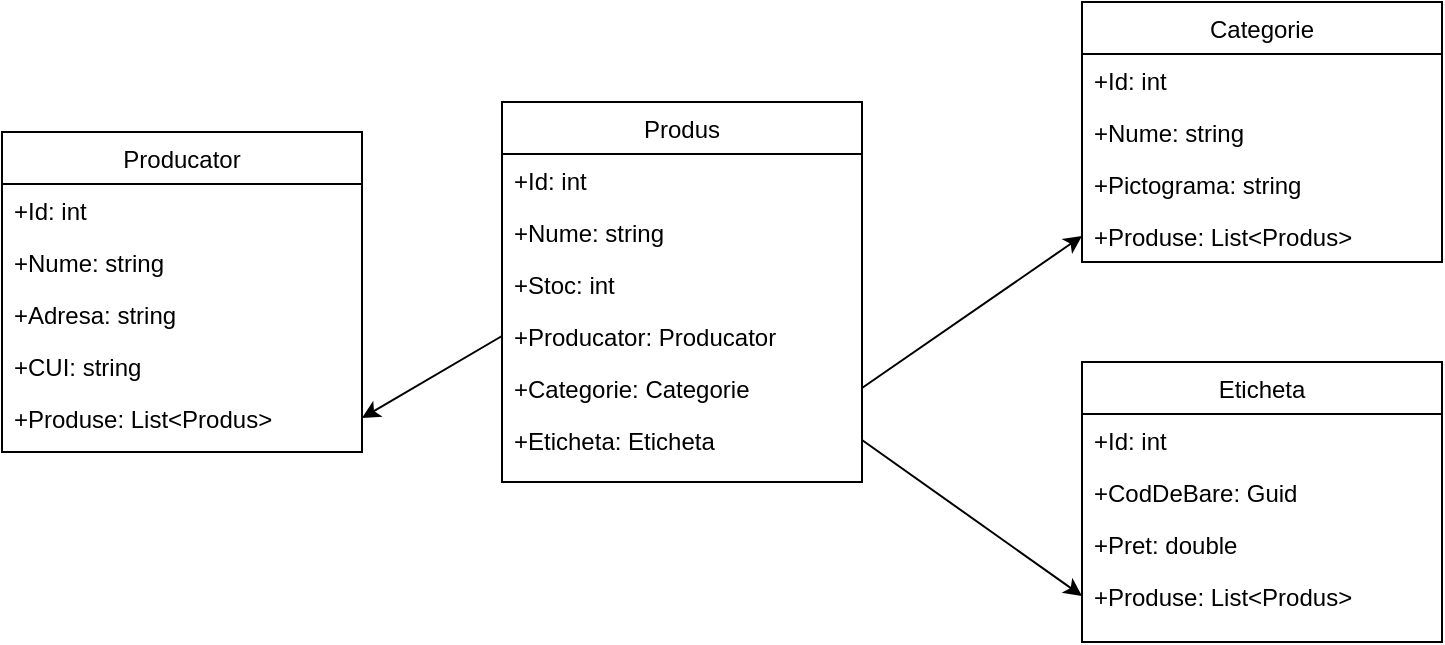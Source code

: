 <mxfile version="21.0.8" type="device"><diagram id="C5RBs43oDa-KdzZeNtuy" name="Page-1"><mxGraphModel dx="1430" dy="549" grid="1" gridSize="10" guides="1" tooltips="1" connect="1" arrows="1" fold="1" page="1" pageScale="1" pageWidth="827" pageHeight="1169" math="0" shadow="0"><root><mxCell id="WIyWlLk6GJQsqaUBKTNV-0"/><mxCell id="WIyWlLk6GJQsqaUBKTNV-1" parent="WIyWlLk6GJQsqaUBKTNV-0"/><mxCell id="zkfFHV4jXpPFQw0GAbJ--17" value="Produs&#10;" style="swimlane;fontStyle=0;align=center;verticalAlign=top;childLayout=stackLayout;horizontal=1;startSize=26;horizontalStack=0;resizeParent=1;resizeLast=0;collapsible=1;marginBottom=0;rounded=0;shadow=0;strokeWidth=1;" parent="WIyWlLk6GJQsqaUBKTNV-1" vertex="1"><mxGeometry x="280" y="120" width="180" height="190" as="geometry"><mxRectangle x="550" y="140" width="160" height="26" as="alternateBounds"/></mxGeometry></mxCell><mxCell id="zkfFHV4jXpPFQw0GAbJ--18" value="+Id: int&#10;" style="text;align=left;verticalAlign=top;spacingLeft=4;spacingRight=4;overflow=hidden;rotatable=0;points=[[0,0.5],[1,0.5]];portConstraint=eastwest;" parent="zkfFHV4jXpPFQw0GAbJ--17" vertex="1"><mxGeometry y="26" width="180" height="26" as="geometry"/></mxCell><mxCell id="zkfFHV4jXpPFQw0GAbJ--19" value="+Nume: string" style="text;align=left;verticalAlign=top;spacingLeft=4;spacingRight=4;overflow=hidden;rotatable=0;points=[[0,0.5],[1,0.5]];portConstraint=eastwest;rounded=0;shadow=0;html=0;" parent="zkfFHV4jXpPFQw0GAbJ--17" vertex="1"><mxGeometry y="52" width="180" height="26" as="geometry"/></mxCell><mxCell id="zkfFHV4jXpPFQw0GAbJ--20" value="+Stoc: int&#10;" style="text;align=left;verticalAlign=top;spacingLeft=4;spacingRight=4;overflow=hidden;rotatable=0;points=[[0,0.5],[1,0.5]];portConstraint=eastwest;rounded=0;shadow=0;html=0;" parent="zkfFHV4jXpPFQw0GAbJ--17" vertex="1"><mxGeometry y="78" width="180" height="26" as="geometry"/></mxCell><mxCell id="zkfFHV4jXpPFQw0GAbJ--21" value="+Producator: Producator&#10;" style="text;align=left;verticalAlign=top;spacingLeft=4;spacingRight=4;overflow=hidden;rotatable=0;points=[[0,0.5],[1,0.5]];portConstraint=eastwest;rounded=0;shadow=0;html=0;" parent="zkfFHV4jXpPFQw0GAbJ--17" vertex="1"><mxGeometry y="104" width="180" height="26" as="geometry"/></mxCell><mxCell id="zkfFHV4jXpPFQw0GAbJ--22" value="+Categorie: Categorie" style="text;align=left;verticalAlign=top;spacingLeft=4;spacingRight=4;overflow=hidden;rotatable=0;points=[[0,0.5],[1,0.5]];portConstraint=eastwest;rounded=0;shadow=0;html=0;" parent="zkfFHV4jXpPFQw0GAbJ--17" vertex="1"><mxGeometry y="130" width="180" height="26" as="geometry"/></mxCell><mxCell id="_JyuNZFMArbjRLjJNH-N-0" value="+Eticheta: Eticheta" style="text;align=left;verticalAlign=top;spacingLeft=4;spacingRight=4;overflow=hidden;rotatable=0;points=[[0,0.5],[1,0.5]];portConstraint=eastwest;rounded=0;shadow=0;html=0;" vertex="1" parent="zkfFHV4jXpPFQw0GAbJ--17"><mxGeometry y="156" width="180" height="26" as="geometry"/></mxCell><mxCell id="_JyuNZFMArbjRLjJNH-N-1" value="Categorie" style="swimlane;fontStyle=0;align=center;verticalAlign=top;childLayout=stackLayout;horizontal=1;startSize=26;horizontalStack=0;resizeParent=1;resizeLast=0;collapsible=1;marginBottom=0;rounded=0;shadow=0;strokeWidth=1;" vertex="1" parent="WIyWlLk6GJQsqaUBKTNV-1"><mxGeometry x="570" y="70" width="180" height="130" as="geometry"><mxRectangle x="550" y="140" width="160" height="26" as="alternateBounds"/></mxGeometry></mxCell><mxCell id="_JyuNZFMArbjRLjJNH-N-2" value="+Id: int&#10;" style="text;align=left;verticalAlign=top;spacingLeft=4;spacingRight=4;overflow=hidden;rotatable=0;points=[[0,0.5],[1,0.5]];portConstraint=eastwest;" vertex="1" parent="_JyuNZFMArbjRLjJNH-N-1"><mxGeometry y="26" width="180" height="26" as="geometry"/></mxCell><mxCell id="_JyuNZFMArbjRLjJNH-N-3" value="+Nume: string" style="text;align=left;verticalAlign=top;spacingLeft=4;spacingRight=4;overflow=hidden;rotatable=0;points=[[0,0.5],[1,0.5]];portConstraint=eastwest;rounded=0;shadow=0;html=0;" vertex="1" parent="_JyuNZFMArbjRLjJNH-N-1"><mxGeometry y="52" width="180" height="26" as="geometry"/></mxCell><mxCell id="_JyuNZFMArbjRLjJNH-N-4" value="+Pictograma: string&#10;" style="text;align=left;verticalAlign=top;spacingLeft=4;spacingRight=4;overflow=hidden;rotatable=0;points=[[0,0.5],[1,0.5]];portConstraint=eastwest;rounded=0;shadow=0;html=0;" vertex="1" parent="_JyuNZFMArbjRLjJNH-N-1"><mxGeometry y="78" width="180" height="26" as="geometry"/></mxCell><mxCell id="_JyuNZFMArbjRLjJNH-N-9" value="+Produse: List&lt;Produs&gt;" style="text;align=left;verticalAlign=top;spacingLeft=4;spacingRight=4;overflow=hidden;rotatable=0;points=[[0,0.5],[1,0.5]];portConstraint=eastwest;rounded=0;shadow=0;html=0;" vertex="1" parent="_JyuNZFMArbjRLjJNH-N-1"><mxGeometry y="104" width="180" height="26" as="geometry"/></mxCell><mxCell id="_JyuNZFMArbjRLjJNH-N-10" value="Eticheta" style="swimlane;fontStyle=0;align=center;verticalAlign=top;childLayout=stackLayout;horizontal=1;startSize=26;horizontalStack=0;resizeParent=1;resizeLast=0;collapsible=1;marginBottom=0;rounded=0;shadow=0;strokeWidth=1;" vertex="1" parent="WIyWlLk6GJQsqaUBKTNV-1"><mxGeometry x="570" y="250" width="180" height="140" as="geometry"><mxRectangle x="550" y="140" width="160" height="26" as="alternateBounds"/></mxGeometry></mxCell><mxCell id="_JyuNZFMArbjRLjJNH-N-11" value="+Id: int&#10;" style="text;align=left;verticalAlign=top;spacingLeft=4;spacingRight=4;overflow=hidden;rotatable=0;points=[[0,0.5],[1,0.5]];portConstraint=eastwest;" vertex="1" parent="_JyuNZFMArbjRLjJNH-N-10"><mxGeometry y="26" width="180" height="26" as="geometry"/></mxCell><mxCell id="_JyuNZFMArbjRLjJNH-N-12" value="+CodDeBare: Guid" style="text;align=left;verticalAlign=top;spacingLeft=4;spacingRight=4;overflow=hidden;rotatable=0;points=[[0,0.5],[1,0.5]];portConstraint=eastwest;rounded=0;shadow=0;html=0;" vertex="1" parent="_JyuNZFMArbjRLjJNH-N-10"><mxGeometry y="52" width="180" height="26" as="geometry"/></mxCell><mxCell id="_JyuNZFMArbjRLjJNH-N-16" value="+Pret: double" style="text;align=left;verticalAlign=top;spacingLeft=4;spacingRight=4;overflow=hidden;rotatable=0;points=[[0,0.5],[1,0.5]];portConstraint=eastwest;rounded=0;shadow=0;html=0;" vertex="1" parent="_JyuNZFMArbjRLjJNH-N-10"><mxGeometry y="78" width="180" height="26" as="geometry"/></mxCell><mxCell id="_JyuNZFMArbjRLjJNH-N-14" value="+Produse: List&lt;Produs&gt;" style="text;align=left;verticalAlign=top;spacingLeft=4;spacingRight=4;overflow=hidden;rotatable=0;points=[[0,0.5],[1,0.5]];portConstraint=eastwest;rounded=0;shadow=0;html=0;" vertex="1" parent="_JyuNZFMArbjRLjJNH-N-10"><mxGeometry y="104" width="180" height="26" as="geometry"/></mxCell><mxCell id="_JyuNZFMArbjRLjJNH-N-17" value="Producator" style="swimlane;fontStyle=0;align=center;verticalAlign=top;childLayout=stackLayout;horizontal=1;startSize=26;horizontalStack=0;resizeParent=1;resizeLast=0;collapsible=1;marginBottom=0;rounded=0;shadow=0;strokeWidth=1;" vertex="1" parent="WIyWlLk6GJQsqaUBKTNV-1"><mxGeometry x="30" y="135" width="180" height="160" as="geometry"><mxRectangle x="550" y="140" width="160" height="26" as="alternateBounds"/></mxGeometry></mxCell><mxCell id="_JyuNZFMArbjRLjJNH-N-18" value="+Id: int&#10;" style="text;align=left;verticalAlign=top;spacingLeft=4;spacingRight=4;overflow=hidden;rotatable=0;points=[[0,0.5],[1,0.5]];portConstraint=eastwest;" vertex="1" parent="_JyuNZFMArbjRLjJNH-N-17"><mxGeometry y="26" width="180" height="26" as="geometry"/></mxCell><mxCell id="_JyuNZFMArbjRLjJNH-N-24" value="+Nume: string" style="text;align=left;verticalAlign=top;spacingLeft=4;spacingRight=4;overflow=hidden;rotatable=0;points=[[0,0.5],[1,0.5]];portConstraint=eastwest;rounded=0;shadow=0;html=0;" vertex="1" parent="_JyuNZFMArbjRLjJNH-N-17"><mxGeometry y="52" width="180" height="26" as="geometry"/></mxCell><mxCell id="_JyuNZFMArbjRLjJNH-N-30" value="+Adresa: string" style="text;align=left;verticalAlign=top;spacingLeft=4;spacingRight=4;overflow=hidden;rotatable=0;points=[[0,0.5],[1,0.5]];portConstraint=eastwest;rounded=0;shadow=0;html=0;" vertex="1" parent="_JyuNZFMArbjRLjJNH-N-17"><mxGeometry y="78" width="180" height="26" as="geometry"/></mxCell><mxCell id="_JyuNZFMArbjRLjJNH-N-31" value="+CUI: string" style="text;align=left;verticalAlign=top;spacingLeft=4;spacingRight=4;overflow=hidden;rotatable=0;points=[[0,0.5],[1,0.5]];portConstraint=eastwest;rounded=0;shadow=0;html=0;" vertex="1" parent="_JyuNZFMArbjRLjJNH-N-17"><mxGeometry y="104" width="180" height="26" as="geometry"/></mxCell><mxCell id="_JyuNZFMArbjRLjJNH-N-22" value="+Produse: List&lt;Produs&gt;" style="text;align=left;verticalAlign=top;spacingLeft=4;spacingRight=4;overflow=hidden;rotatable=0;points=[[0,0.5],[1,0.5]];portConstraint=eastwest;rounded=0;shadow=0;html=0;" vertex="1" parent="_JyuNZFMArbjRLjJNH-N-17"><mxGeometry y="130" width="180" height="26" as="geometry"/></mxCell><mxCell id="_JyuNZFMArbjRLjJNH-N-32" value="" style="endArrow=classic;html=1;rounded=0;entryX=0;entryY=0.5;entryDx=0;entryDy=0;exitX=1;exitY=0.5;exitDx=0;exitDy=0;" edge="1" parent="WIyWlLk6GJQsqaUBKTNV-1" source="zkfFHV4jXpPFQw0GAbJ--22" target="_JyuNZFMArbjRLjJNH-N-9"><mxGeometry width="50" height="50" relative="1" as="geometry"><mxPoint x="310" y="130" as="sourcePoint"/><mxPoint x="490" y="270" as="targetPoint"/></mxGeometry></mxCell><mxCell id="_JyuNZFMArbjRLjJNH-N-33" value="" style="endArrow=classic;html=1;rounded=0;entryX=0;entryY=0.5;entryDx=0;entryDy=0;exitX=1;exitY=0.5;exitDx=0;exitDy=0;" edge="1" parent="WIyWlLk6GJQsqaUBKTNV-1" source="_JyuNZFMArbjRLjJNH-N-0" target="_JyuNZFMArbjRLjJNH-N-14"><mxGeometry width="50" height="50" relative="1" as="geometry"><mxPoint x="300" y="230" as="sourcePoint"/><mxPoint x="410" y="308" as="targetPoint"/></mxGeometry></mxCell><mxCell id="_JyuNZFMArbjRLjJNH-N-34" value="" style="endArrow=classic;html=1;rounded=0;entryX=1;entryY=0.5;entryDx=0;entryDy=0;exitX=0;exitY=0.5;exitDx=0;exitDy=0;" edge="1" parent="WIyWlLk6GJQsqaUBKTNV-1" source="zkfFHV4jXpPFQw0GAbJ--21" target="_JyuNZFMArbjRLjJNH-N-22"><mxGeometry width="50" height="50" relative="1" as="geometry"><mxPoint x="190" y="436" as="sourcePoint"/><mxPoint x="300" y="360" as="targetPoint"/></mxGeometry></mxCell></root></mxGraphModel></diagram></mxfile>